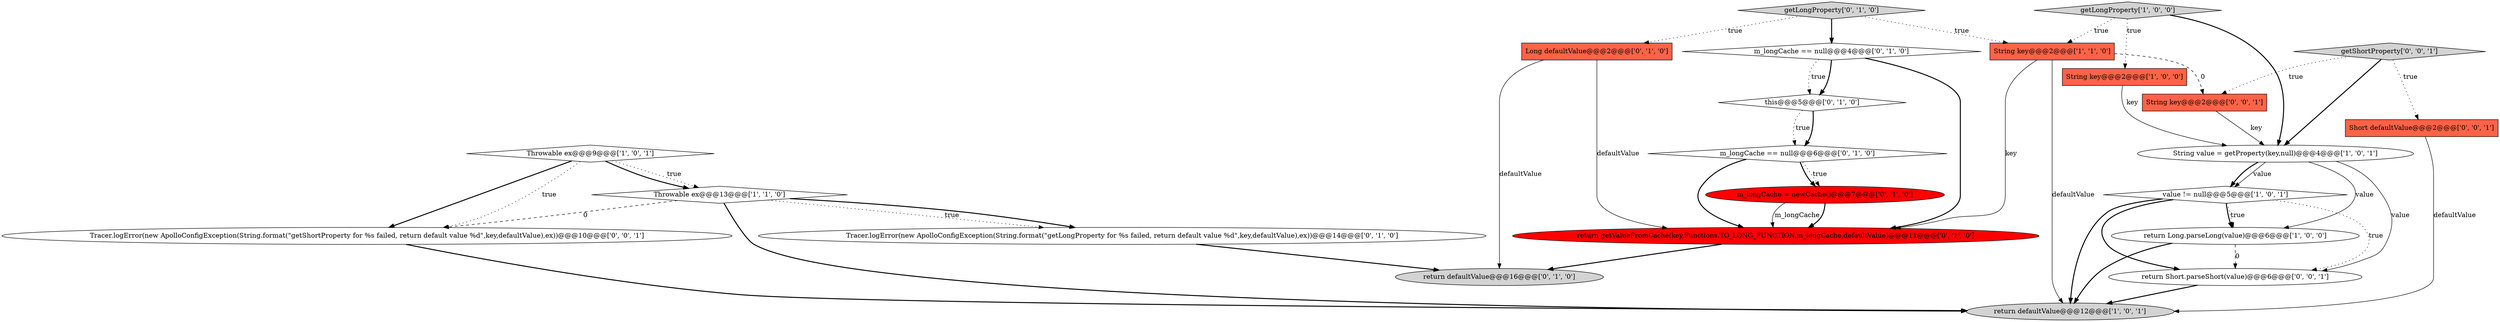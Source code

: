 digraph {
10 [style = filled, label = "Long defaultValue@@@2@@@['0', '1', '0']", fillcolor = tomato, shape = box image = "AAA0AAABBB2BBB"];
5 [style = filled, label = "getLongProperty['1', '0', '0']", fillcolor = lightgray, shape = diamond image = "AAA0AAABBB1BBB"];
14 [style = filled, label = "return defaultValue@@@16@@@['0', '1', '0']", fillcolor = lightgray, shape = ellipse image = "AAA0AAABBB2BBB"];
17 [style = filled, label = "m_longCache == null@@@6@@@['0', '1', '0']", fillcolor = white, shape = diamond image = "AAA0AAABBB2BBB"];
9 [style = filled, label = "m_longCache = newCache()@@@7@@@['0', '1', '0']", fillcolor = red, shape = ellipse image = "AAA1AAABBB2BBB"];
11 [style = filled, label = "Tracer.logError(new ApolloConfigException(String.format(\"getLongProperty for %s failed, return default value %d\",key,defaultValue),ex))@@@14@@@['0', '1', '0']", fillcolor = white, shape = ellipse image = "AAA0AAABBB2BBB"];
20 [style = filled, label = "Short defaultValue@@@2@@@['0', '0', '1']", fillcolor = tomato, shape = box image = "AAA0AAABBB3BBB"];
2 [style = filled, label = "value != null@@@5@@@['1', '0', '1']", fillcolor = white, shape = diamond image = "AAA0AAABBB1BBB"];
21 [style = filled, label = "String key@@@2@@@['0', '0', '1']", fillcolor = tomato, shape = box image = "AAA0AAABBB3BBB"];
13 [style = filled, label = "m_longCache == null@@@4@@@['0', '1', '0']", fillcolor = white, shape = diamond image = "AAA0AAABBB2BBB"];
12 [style = filled, label = "return getValueFromCache(key,Functions.TO_LONG_FUNCTION,m_longCache,defaultValue)@@@11@@@['0', '1', '0']", fillcolor = red, shape = ellipse image = "AAA1AAABBB2BBB"];
8 [style = filled, label = "String key@@@2@@@['1', '1', '0']", fillcolor = tomato, shape = box image = "AAA0AAABBB1BBB"];
16 [style = filled, label = "getLongProperty['0', '1', '0']", fillcolor = lightgray, shape = diamond image = "AAA0AAABBB2BBB"];
0 [style = filled, label = "return Long.parseLong(value)@@@6@@@['1', '0', '0']", fillcolor = white, shape = ellipse image = "AAA0AAABBB1BBB"];
18 [style = filled, label = "return Short.parseShort(value)@@@6@@@['0', '0', '1']", fillcolor = white, shape = ellipse image = "AAA0AAABBB3BBB"];
15 [style = filled, label = "this@@@5@@@['0', '1', '0']", fillcolor = white, shape = diamond image = "AAA0AAABBB2BBB"];
6 [style = filled, label = "String key@@@2@@@['1', '0', '0']", fillcolor = tomato, shape = box image = "AAA0AAABBB1BBB"];
19 [style = filled, label = "Tracer.logError(new ApolloConfigException(String.format(\"getShortProperty for %s failed, return default value %d\",key,defaultValue),ex))@@@10@@@['0', '0', '1']", fillcolor = white, shape = ellipse image = "AAA0AAABBB3BBB"];
4 [style = filled, label = "return defaultValue@@@12@@@['1', '0', '1']", fillcolor = lightgray, shape = ellipse image = "AAA0AAABBB1BBB"];
3 [style = filled, label = "Throwable ex@@@13@@@['1', '1', '0']", fillcolor = white, shape = diamond image = "AAA0AAABBB1BBB"];
22 [style = filled, label = "getShortProperty['0', '0', '1']", fillcolor = lightgray, shape = diamond image = "AAA0AAABBB3BBB"];
1 [style = filled, label = "String value = getProperty(key,null)@@@4@@@['1', '0', '1']", fillcolor = white, shape = ellipse image = "AAA0AAABBB1BBB"];
7 [style = filled, label = "Throwable ex@@@9@@@['1', '0', '1']", fillcolor = white, shape = diamond image = "AAA0AAABBB1BBB"];
3->11 [style = dotted, label="true"];
22->21 [style = dotted, label="true"];
16->8 [style = dotted, label="true"];
21->1 [style = solid, label="key"];
16->13 [style = bold, label=""];
2->0 [style = dotted, label="true"];
11->14 [style = bold, label=""];
1->18 [style = solid, label="value"];
7->19 [style = dotted, label="true"];
17->9 [style = bold, label=""];
3->11 [style = bold, label=""];
5->6 [style = dotted, label="true"];
2->18 [style = bold, label=""];
8->4 [style = solid, label="defaultValue"];
20->4 [style = solid, label="defaultValue"];
8->21 [style = dashed, label="0"];
2->18 [style = dotted, label="true"];
1->0 [style = solid, label="value"];
2->4 [style = bold, label=""];
3->4 [style = bold, label=""];
16->10 [style = dotted, label="true"];
7->3 [style = bold, label=""];
3->19 [style = dashed, label="0"];
15->17 [style = dotted, label="true"];
5->1 [style = bold, label=""];
15->17 [style = bold, label=""];
2->0 [style = bold, label=""];
17->12 [style = bold, label=""];
13->12 [style = bold, label=""];
8->12 [style = solid, label="key"];
22->20 [style = dotted, label="true"];
18->4 [style = bold, label=""];
10->14 [style = solid, label="defaultValue"];
0->4 [style = bold, label=""];
1->2 [style = solid, label="value"];
7->3 [style = dotted, label="true"];
17->9 [style = dotted, label="true"];
9->12 [style = solid, label="m_longCache"];
12->14 [style = bold, label=""];
6->1 [style = solid, label="key"];
0->18 [style = dashed, label="0"];
10->12 [style = solid, label="defaultValue"];
13->15 [style = dotted, label="true"];
1->2 [style = bold, label=""];
13->15 [style = bold, label=""];
9->12 [style = bold, label=""];
19->4 [style = bold, label=""];
22->1 [style = bold, label=""];
5->8 [style = dotted, label="true"];
7->19 [style = bold, label=""];
}
